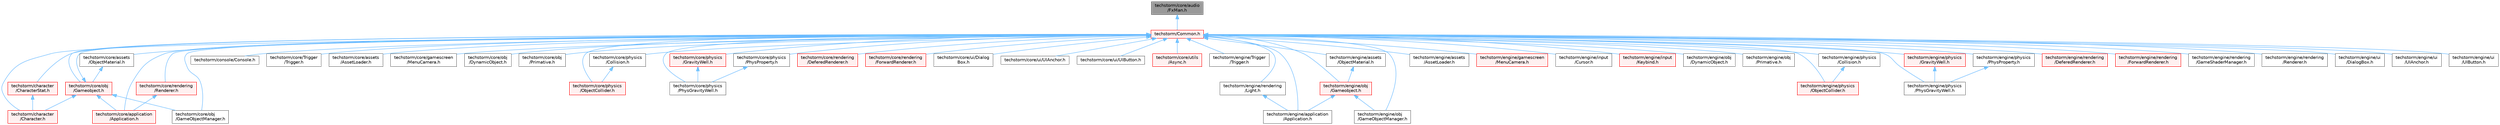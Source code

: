 digraph "techstorm/core/audio/FxMan.h"
{
 // LATEX_PDF_SIZE
  bgcolor="transparent";
  edge [fontname=Helvetica,fontsize=10,labelfontname=Helvetica,labelfontsize=10];
  node [fontname=Helvetica,fontsize=10,shape=box,height=0.2,width=0.4];
  Node1 [id="Node000001",label="techstorm/core/audio\l/FxMan.h",height=0.2,width=0.4,color="gray40", fillcolor="grey60", style="filled", fontcolor="black",tooltip=" "];
  Node1 -> Node2 [id="edge1_Node000001_Node000002",dir="back",color="steelblue1",style="solid",tooltip=" "];
  Node2 [id="Node000002",label="techstorm/Common.h",height=0.2,width=0.4,color="red", fillcolor="#FFF0F0", style="filled",URL="$_common_8h.html",tooltip=" "];
  Node2 -> Node3 [id="edge2_Node000002_Node000003",dir="back",color="steelblue1",style="solid",tooltip=" "];
  Node3 [id="Node000003",label="techstorm/character\l/Character.h",height=0.2,width=0.4,color="red", fillcolor="#FFF0F0", style="filled",URL="$_character_8h.html",tooltip=" "];
  Node2 -> Node22 [id="edge3_Node000002_Node000022",dir="back",color="steelblue1",style="solid",tooltip=" "];
  Node22 [id="Node000022",label="techstorm/character\l/CharacterStat.h",height=0.2,width=0.4,color="red", fillcolor="#FFF0F0", style="filled",URL="$_character_stat_8h.html",tooltip=" "];
  Node22 -> Node3 [id="edge4_Node000022_Node000003",dir="back",color="steelblue1",style="solid",tooltip=" "];
  Node2 -> Node25 [id="edge5_Node000002_Node000025",dir="back",color="steelblue1",style="solid",tooltip=" "];
  Node25 [id="Node000025",label="techstorm/console/Console.h",height=0.2,width=0.4,color="grey40", fillcolor="white", style="filled",URL="$_console_8h.html",tooltip=" "];
  Node2 -> Node26 [id="edge6_Node000002_Node000026",dir="back",color="steelblue1",style="solid",tooltip=" "];
  Node26 [id="Node000026",label="techstorm/core/Trigger\l/Trigger.h",height=0.2,width=0.4,color="grey40", fillcolor="white", style="filled",URL="$core_2_trigger_2_trigger_8h.html",tooltip=" "];
  Node2 -> Node6 [id="edge7_Node000002_Node000006",dir="back",color="steelblue1",style="solid",tooltip=" "];
  Node6 [id="Node000006",label="techstorm/core/application\l/Application.h",height=0.2,width=0.4,color="red", fillcolor="#FFF0F0", style="filled",URL="$core_2application_2_application_8h.html",tooltip=" "];
  Node2 -> Node27 [id="edge8_Node000002_Node000027",dir="back",color="steelblue1",style="solid",tooltip=" "];
  Node27 [id="Node000027",label="techstorm/core/assets\l/AssetLoader.h",height=0.2,width=0.4,color="grey40", fillcolor="white", style="filled",URL="$core_2assets_2_asset_loader_8h.html",tooltip=" "];
  Node2 -> Node28 [id="edge9_Node000002_Node000028",dir="back",color="steelblue1",style="solid",tooltip=" "];
  Node28 [id="Node000028",label="techstorm/core/assets\l/ObjectMaterial.h",height=0.2,width=0.4,color="grey40", fillcolor="white", style="filled",URL="$core_2assets_2_object_material_8h.html",tooltip=" "];
  Node28 -> Node29 [id="edge10_Node000028_Node000029",dir="back",color="steelblue1",style="solid",tooltip=" "];
  Node29 [id="Node000029",label="techstorm/core/obj\l/Gameobject.h",height=0.2,width=0.4,color="red", fillcolor="#FFF0F0", style="filled",URL="$core_2obj_2_gameobject_8h.html",tooltip=" "];
  Node29 -> Node2 [id="edge11_Node000029_Node000002",dir="back",color="steelblue1",style="solid",tooltip=" "];
  Node29 -> Node3 [id="edge12_Node000029_Node000003",dir="back",color="steelblue1",style="solid",tooltip=" "];
  Node29 -> Node6 [id="edge13_Node000029_Node000006",dir="back",color="steelblue1",style="solid",tooltip=" "];
  Node29 -> Node36 [id="edge14_Node000029_Node000036",dir="back",color="steelblue1",style="solid",tooltip=" "];
  Node36 [id="Node000036",label="techstorm/core/obj\l/GameObjectManager.h",height=0.2,width=0.4,color="grey40", fillcolor="white", style="filled",URL="$core_2obj_2_game_object_manager_8h.html",tooltip=" "];
  Node2 -> Node47 [id="edge15_Node000002_Node000047",dir="back",color="steelblue1",style="solid",tooltip=" "];
  Node47 [id="Node000047",label="techstorm/core/gamescreen\l/MenuCamera.h",height=0.2,width=0.4,color="grey40", fillcolor="white", style="filled",URL="$core_2gamescreen_2_menu_camera_8h.html",tooltip=" "];
  Node2 -> Node48 [id="edge16_Node000002_Node000048",dir="back",color="steelblue1",style="solid",tooltip=" "];
  Node48 [id="Node000048",label="techstorm/core/obj\l/DynamicObject.h",height=0.2,width=0.4,color="grey40", fillcolor="white", style="filled",URL="$core_2obj_2_dynamic_object_8h.html",tooltip=" "];
  Node2 -> Node36 [id="edge17_Node000002_Node000036",dir="back",color="steelblue1",style="solid",tooltip=" "];
  Node2 -> Node29 [id="edge18_Node000002_Node000029",dir="back",color="steelblue1",style="solid",tooltip=" "];
  Node2 -> Node49 [id="edge19_Node000002_Node000049",dir="back",color="steelblue1",style="solid",tooltip=" "];
  Node49 [id="Node000049",label="techstorm/core/obj\l/Primative.h",height=0.2,width=0.4,color="grey40", fillcolor="white", style="filled",URL="$core_2obj_2_primative_8h.html",tooltip=" "];
  Node2 -> Node50 [id="edge20_Node000002_Node000050",dir="back",color="steelblue1",style="solid",tooltip=" "];
  Node50 [id="Node000050",label="techstorm/core/physics\l/Collision.h",height=0.2,width=0.4,color="grey40", fillcolor="white", style="filled",URL="$core_2physics_2_collision_8h.html",tooltip=" "];
  Node50 -> Node51 [id="edge21_Node000050_Node000051",dir="back",color="steelblue1",style="solid",tooltip=" "];
  Node51 [id="Node000051",label="techstorm/core/physics\l/ObjectCollider.h",height=0.2,width=0.4,color="red", fillcolor="#FFF0F0", style="filled",URL="$core_2physics_2_object_collider_8h.html",tooltip=" "];
  Node2 -> Node53 [id="edge22_Node000002_Node000053",dir="back",color="steelblue1",style="solid",tooltip=" "];
  Node53 [id="Node000053",label="techstorm/core/physics\l/GravityWell.h",height=0.2,width=0.4,color="red", fillcolor="#FFF0F0", style="filled",URL="$core_2physics_2_gravity_well_8h.html",tooltip=" "];
  Node53 -> Node55 [id="edge23_Node000053_Node000055",dir="back",color="steelblue1",style="solid",tooltip=" "];
  Node55 [id="Node000055",label="techstorm/core/physics\l/PhysGravityWell.h",height=0.2,width=0.4,color="grey40", fillcolor="white", style="filled",URL="$core_2physics_2_phys_gravity_well_8h.html",tooltip=" "];
  Node2 -> Node51 [id="edge24_Node000002_Node000051",dir="back",color="steelblue1",style="solid",tooltip=" "];
  Node2 -> Node55 [id="edge25_Node000002_Node000055",dir="back",color="steelblue1",style="solid",tooltip=" "];
  Node2 -> Node56 [id="edge26_Node000002_Node000056",dir="back",color="steelblue1",style="solid",tooltip=" "];
  Node56 [id="Node000056",label="techstorm/core/physics\l/PhysProperty.h",height=0.2,width=0.4,color="grey40", fillcolor="white", style="filled",URL="$core_2physics_2_phys_property_8h.html",tooltip=" "];
  Node56 -> Node55 [id="edge27_Node000056_Node000055",dir="back",color="steelblue1",style="solid",tooltip=" "];
  Node2 -> Node57 [id="edge28_Node000002_Node000057",dir="back",color="steelblue1",style="solid",tooltip=" "];
  Node57 [id="Node000057",label="techstorm/core/rendering\l/DeferedRenderer.h",height=0.2,width=0.4,color="red", fillcolor="#FFF0F0", style="filled",URL="$core_2rendering_2_defered_renderer_8h.html",tooltip=" "];
  Node2 -> Node59 [id="edge29_Node000002_Node000059",dir="back",color="steelblue1",style="solid",tooltip=" "];
  Node59 [id="Node000059",label="techstorm/core/rendering\l/ForwardRenderer.h",height=0.2,width=0.4,color="red", fillcolor="#FFF0F0", style="filled",URL="$core_2rendering_2_forward_renderer_8h.html",tooltip=" "];
  Node2 -> Node60 [id="edge30_Node000002_Node000060",dir="back",color="steelblue1",style="solid",tooltip=" "];
  Node60 [id="Node000060",label="techstorm/core/rendering\l/Renderer.h",height=0.2,width=0.4,color="red", fillcolor="#FFF0F0", style="filled",URL="$core_2rendering_2_renderer_8h.html",tooltip=" "];
  Node60 -> Node6 [id="edge31_Node000060_Node000006",dir="back",color="steelblue1",style="solid",tooltip=" "];
  Node2 -> Node61 [id="edge32_Node000002_Node000061",dir="back",color="steelblue1",style="solid",tooltip=" "];
  Node61 [id="Node000061",label="techstorm/core/ui/Dialog\lBox.h",height=0.2,width=0.4,color="grey40", fillcolor="white", style="filled",URL="$core_2ui_2_dialog_box_8h.html",tooltip=" "];
  Node2 -> Node62 [id="edge33_Node000002_Node000062",dir="back",color="steelblue1",style="solid",tooltip=" "];
  Node62 [id="Node000062",label="techstorm/core/ui/UIAnchor.h",height=0.2,width=0.4,color="grey40", fillcolor="white", style="filled",URL="$core_2ui_2_u_i_anchor_8h.html",tooltip=" "];
  Node2 -> Node63 [id="edge34_Node000002_Node000063",dir="back",color="steelblue1",style="solid",tooltip=" "];
  Node63 [id="Node000063",label="techstorm/core/ui/UIButton.h",height=0.2,width=0.4,color="grey40", fillcolor="white", style="filled",URL="$core_2ui_2_u_i_button_8h.html",tooltip=" "];
  Node2 -> Node64 [id="edge35_Node000002_Node000064",dir="back",color="steelblue1",style="solid",tooltip=" "];
  Node64 [id="Node000064",label="techstorm/core/utils\l/Async.h",height=0.2,width=0.4,color="red", fillcolor="#FFF0F0", style="filled",URL="$core_2utils_2_async_8h.html",tooltip=" "];
  Node2 -> Node66 [id="edge36_Node000002_Node000066",dir="back",color="steelblue1",style="solid",tooltip=" "];
  Node66 [id="Node000066",label="techstorm/engine/Trigger\l/Trigger.h",height=0.2,width=0.4,color="grey40", fillcolor="white", style="filled",URL="$engine_2_trigger_2_trigger_8h.html",tooltip=" "];
  Node2 -> Node19 [id="edge37_Node000002_Node000019",dir="back",color="steelblue1",style="solid",tooltip=" "];
  Node19 [id="Node000019",label="techstorm/engine/application\l/Application.h",height=0.2,width=0.4,color="grey40", fillcolor="white", style="filled",URL="$engine_2application_2_application_8h.html",tooltip=" "];
  Node2 -> Node67 [id="edge38_Node000002_Node000067",dir="back",color="steelblue1",style="solid",tooltip=" "];
  Node67 [id="Node000067",label="techstorm/engine/assets\l/AssetLoader.h",height=0.2,width=0.4,color="grey40", fillcolor="white", style="filled",URL="$engine_2assets_2_asset_loader_8h.html",tooltip=" "];
  Node2 -> Node68 [id="edge39_Node000002_Node000068",dir="back",color="steelblue1",style="solid",tooltip=" "];
  Node68 [id="Node000068",label="techstorm/engine/assets\l/ObjectMaterial.h",height=0.2,width=0.4,color="grey40", fillcolor="white", style="filled",URL="$engine_2assets_2_object_material_8h.html",tooltip=" "];
  Node68 -> Node69 [id="edge40_Node000068_Node000069",dir="back",color="steelblue1",style="solid",tooltip=" "];
  Node69 [id="Node000069",label="techstorm/engine/obj\l/Gameobject.h",height=0.2,width=0.4,color="red", fillcolor="#FFF0F0", style="filled",URL="$engine_2obj_2_gameobject_8h.html",tooltip=" "];
  Node69 -> Node19 [id="edge41_Node000069_Node000019",dir="back",color="steelblue1",style="solid",tooltip=" "];
  Node69 -> Node75 [id="edge42_Node000069_Node000075",dir="back",color="steelblue1",style="solid",tooltip=" "];
  Node75 [id="Node000075",label="techstorm/engine/obj\l/GameObjectManager.h",height=0.2,width=0.4,color="grey40", fillcolor="white", style="filled",URL="$engine_2obj_2_game_object_manager_8h.html",tooltip=" "];
  Node2 -> Node80 [id="edge43_Node000002_Node000080",dir="back",color="steelblue1",style="solid",tooltip=" "];
  Node80 [id="Node000080",label="techstorm/engine/gamescreen\l/MenuCamera.h",height=0.2,width=0.4,color="red", fillcolor="#FFF0F0", style="filled",URL="$engine_2gamescreen_2_menu_camera_8h.html",tooltip=" "];
  Node2 -> Node82 [id="edge44_Node000002_Node000082",dir="back",color="steelblue1",style="solid",tooltip=" "];
  Node82 [id="Node000082",label="techstorm/engine/input\l/Cursor.h",height=0.2,width=0.4,color="grey40", fillcolor="white", style="filled",URL="$engine_2input_2_cursor_8h.html",tooltip=" "];
  Node2 -> Node83 [id="edge45_Node000002_Node000083",dir="back",color="steelblue1",style="solid",tooltip=" "];
  Node83 [id="Node000083",label="techstorm/engine/input\l/Keybind.h",height=0.2,width=0.4,color="red", fillcolor="#FFF0F0", style="filled",URL="$engine_2input_2_keybind_8h.html",tooltip=" "];
  Node2 -> Node85 [id="edge46_Node000002_Node000085",dir="back",color="steelblue1",style="solid",tooltip=" "];
  Node85 [id="Node000085",label="techstorm/engine/obj\l/DynamicObject.h",height=0.2,width=0.4,color="grey40", fillcolor="white", style="filled",URL="$engine_2obj_2_dynamic_object_8h.html",tooltip=" "];
  Node2 -> Node75 [id="edge47_Node000002_Node000075",dir="back",color="steelblue1",style="solid",tooltip=" "];
  Node2 -> Node69 [id="edge48_Node000002_Node000069",dir="back",color="steelblue1",style="solid",tooltip=" "];
  Node2 -> Node86 [id="edge49_Node000002_Node000086",dir="back",color="steelblue1",style="solid",tooltip=" "];
  Node86 [id="Node000086",label="techstorm/engine/obj\l/Primative.h",height=0.2,width=0.4,color="grey40", fillcolor="white", style="filled",URL="$engine_2obj_2_primative_8h.html",tooltip=" "];
  Node2 -> Node87 [id="edge50_Node000002_Node000087",dir="back",color="steelblue1",style="solid",tooltip=" "];
  Node87 [id="Node000087",label="techstorm/engine/physics\l/Collision.h",height=0.2,width=0.4,color="grey40", fillcolor="white", style="filled",URL="$engine_2physics_2_collision_8h.html",tooltip=" "];
  Node87 -> Node88 [id="edge51_Node000087_Node000088",dir="back",color="steelblue1",style="solid",tooltip=" "];
  Node88 [id="Node000088",label="techstorm/engine/physics\l/ObjectCollider.h",height=0.2,width=0.4,color="red", fillcolor="#FFF0F0", style="filled",URL="$engine_2physics_2_object_collider_8h.html",tooltip=" "];
  Node2 -> Node90 [id="edge52_Node000002_Node000090",dir="back",color="steelblue1",style="solid",tooltip=" "];
  Node90 [id="Node000090",label="techstorm/engine/physics\l/GravityWell.h",height=0.2,width=0.4,color="red", fillcolor="#FFF0F0", style="filled",URL="$engine_2physics_2_gravity_well_8h.html",tooltip=" "];
  Node90 -> Node92 [id="edge53_Node000090_Node000092",dir="back",color="steelblue1",style="solid",tooltip=" "];
  Node92 [id="Node000092",label="techstorm/engine/physics\l/PhysGravityWell.h",height=0.2,width=0.4,color="grey40", fillcolor="white", style="filled",URL="$engine_2physics_2_phys_gravity_well_8h.html",tooltip=" "];
  Node2 -> Node88 [id="edge54_Node000002_Node000088",dir="back",color="steelblue1",style="solid",tooltip=" "];
  Node2 -> Node92 [id="edge55_Node000002_Node000092",dir="back",color="steelblue1",style="solid",tooltip=" "];
  Node2 -> Node93 [id="edge56_Node000002_Node000093",dir="back",color="steelblue1",style="solid",tooltip=" "];
  Node93 [id="Node000093",label="techstorm/engine/physics\l/PhysProperty.h",height=0.2,width=0.4,color="grey40", fillcolor="white", style="filled",URL="$engine_2physics_2_phys_property_8h.html",tooltip=" "];
  Node93 -> Node92 [id="edge57_Node000093_Node000092",dir="back",color="steelblue1",style="solid",tooltip=" "];
  Node2 -> Node94 [id="edge58_Node000002_Node000094",dir="back",color="steelblue1",style="solid",tooltip=" "];
  Node94 [id="Node000094",label="techstorm/engine/rendering\l/DeferedRenderer.h",height=0.2,width=0.4,color="red", fillcolor="#FFF0F0", style="filled",URL="$engine_2rendering_2_defered_renderer_8h.html",tooltip=" "];
  Node2 -> Node96 [id="edge59_Node000002_Node000096",dir="back",color="steelblue1",style="solid",tooltip=" "];
  Node96 [id="Node000096",label="techstorm/engine/rendering\l/ForwardRenderer.h",height=0.2,width=0.4,color="red", fillcolor="#FFF0F0", style="filled",URL="$engine_2rendering_2_forward_renderer_8h.html",tooltip=" "];
  Node2 -> Node97 [id="edge60_Node000002_Node000097",dir="back",color="steelblue1",style="solid",tooltip=" "];
  Node97 [id="Node000097",label="techstorm/engine/rendering\l/GameShaderManager.h",height=0.2,width=0.4,color="grey40", fillcolor="white", style="filled",URL="$_game_shader_manager_8h.html",tooltip=" "];
  Node2 -> Node98 [id="edge61_Node000002_Node000098",dir="back",color="steelblue1",style="solid",tooltip=" "];
  Node98 [id="Node000098",label="techstorm/engine/rendering\l/Light.h",height=0.2,width=0.4,color="grey40", fillcolor="white", style="filled",URL="$engine_2rendering_2_light_8h.html",tooltip=" "];
  Node98 -> Node19 [id="edge62_Node000098_Node000019",dir="back",color="steelblue1",style="solid",tooltip=" "];
  Node2 -> Node99 [id="edge63_Node000002_Node000099",dir="back",color="steelblue1",style="solid",tooltip=" "];
  Node99 [id="Node000099",label="techstorm/engine/rendering\l/Renderer.h",height=0.2,width=0.4,color="grey40", fillcolor="white", style="filled",URL="$engine_2rendering_2_renderer_8h.html",tooltip=" "];
  Node2 -> Node100 [id="edge64_Node000002_Node000100",dir="back",color="steelblue1",style="solid",tooltip=" "];
  Node100 [id="Node000100",label="techstorm/engine/ui\l/DialogBox.h",height=0.2,width=0.4,color="grey40", fillcolor="white", style="filled",URL="$engine_2ui_2_dialog_box_8h.html",tooltip=" "];
  Node2 -> Node101 [id="edge65_Node000002_Node000101",dir="back",color="steelblue1",style="solid",tooltip=" "];
  Node101 [id="Node000101",label="techstorm/engine/ui\l/UIAnchor.h",height=0.2,width=0.4,color="grey40", fillcolor="white", style="filled",URL="$engine_2ui_2_u_i_anchor_8h.html",tooltip=" "];
  Node2 -> Node102 [id="edge66_Node000002_Node000102",dir="back",color="steelblue1",style="solid",tooltip=" "];
  Node102 [id="Node000102",label="techstorm/engine/ui\l/UIButton.h",height=0.2,width=0.4,color="grey40", fillcolor="white", style="filled",URL="$engine_2ui_2_u_i_button_8h.html",tooltip=" "];
}
